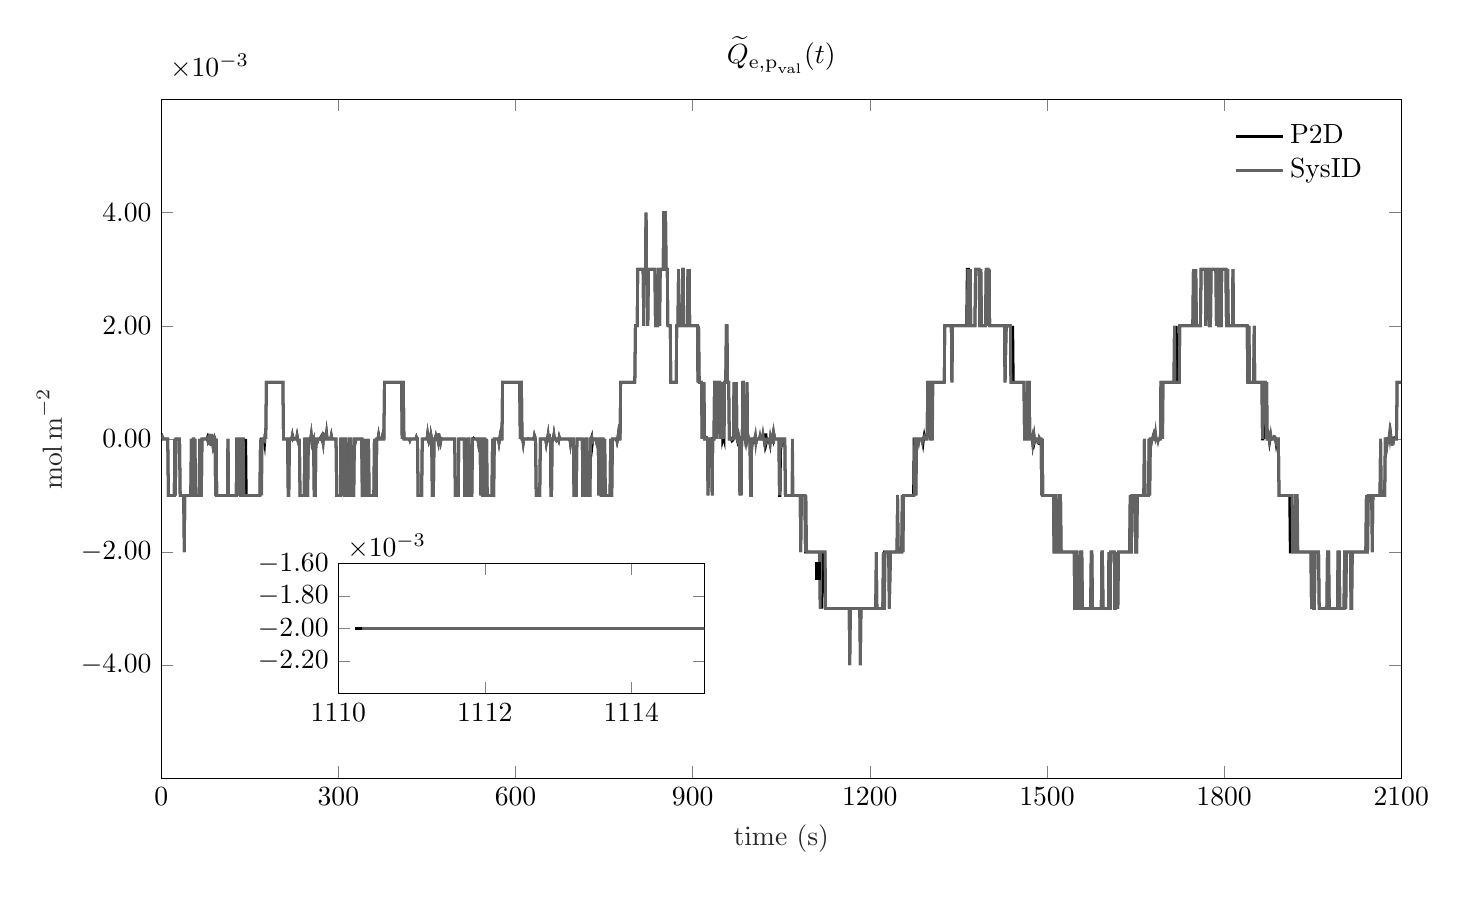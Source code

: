 % This file was created by matlab2tikz.
%
\definecolor{mycolor1}{rgb}{0.388,0.388,0.388}%
%
\begin{tikzpicture}

\begin{axis}[%
width=157.478mm,
height=86.197mm,
at={(0mm,0mm)},
scale only axis,
xmin=0,
xmax=2100,
xtick={0,300,600,900,1200,1500,1800,2100},
xlabel style={font=\color{white!15!black}},
xlabel={time (s)},
ymin=-0.006,
ymax=0.006,
ytick={-0.004, -0.002,      0,  0.002,  0.004},
ylabel style={font=\color{white!15!black}},
ylabel={$\mathrm{mol\, m}^{-2}$},
axis background/.style={fill=white},
title style={font=\bfseries},
title={$\widetilde{Q}_{\mathrm{e,p}_\mathrm{val}}(t)$},
legend style={legend cell align=left, align=left, fill=none, draw=none},
yticklabel style = {/pgf/number format/fixed, /pgf/number format/fixed zerofill},xticklabel style={/pgf/number format/1000 sep= },/pgfplots/tick scale binop=\times
]
\addplot [color=black, line width=1.0pt]
  table[row sep=crcr]{%
1	0\\
2	3.037e-05\\
3	0.0\\
4	0.0\\
5	0.0\\
6	0.0\\
7	-0.0\\
8	-0.0\\
9	-0.0\\
10	-0.0\\
11	-0.0\\
12	-0.001\\
13	-0.001\\
14	-0.001\\
15	-0.001\\
16	-0.001\\
17	-0.001\\
18	-0.001\\
19	-0.001\\
20	-0.001\\
21	-0.001\\
22	-0.001\\
23	-0.0\\
24	-0.001\\
25	-0.0\\
26	-0.0\\
27	-0.0\\
28	-0.0\\
29	-0.0\\
30	-0.0\\
31	-0.0\\
32	-0.001\\
33	-0.001\\
34	-0.001\\
35	-0.001\\
36	-0.001\\
37	-0.001\\
38	-0.001\\
39	-0.002\\
40	-0.001\\
41	-0.001\\
42	-0.001\\
43	-0.001\\
44	-0.001\\
45	-0.001\\
46	-0.001\\
47	-0.001\\
48	-0.001\\
49	-0.001\\
50	-0.001\\
51	-0.0\\
52	-0.001\\
53	-0.001\\
54	-0.0\\
55	-0.0\\
56	-0.001\\
57	-0.0\\
58	-0.001\\
59	-0.001\\
60	-0.001\\
61	-0.001\\
62	-0.001\\
63	-0.001\\
64	-0.001\\
65	-0.0\\
66	-0.001\\
67	-0.001\\
68	-0.001\\
69	-0.0\\
70	-0.0\\
71	-0.0\\
72	-0.0\\
73	-0.0\\
74	-0.0\\
75	-0.0\\
76	-0.0\\
77	-0.0\\
78	2.491e-05\\
79	-3.022e-05\\
80	-0.0\\
81	-8.02e-05\\
82	-8.514e-05\\
83	4.589e-05\\
84	-5.771e-05\\
85	8.571e-05\\
86	-2.169e-05\\
87	-8.795e-05\\
88	-0.0\\
89	-0.0\\
90	3.014e-05\\
91	-0.0\\
92	-0.001\\
93	-0.0\\
94	-0.001\\
95	-0.001\\
96	-0.001\\
97	-0.001\\
98	-0.001\\
99	-0.001\\
100	-0.001\\
101	-0.001\\
102	-0.001\\
103	-0.001\\
104	-0.001\\
105	-0.001\\
106	-0.001\\
107	-0.001\\
108	-0.001\\
109	-0.001\\
110	-0.001\\
111	-0.001\\
112	-0.001\\
113	-0.0\\
114	-0.001\\
115	-0.001\\
116	-0.001\\
117	-0.001\\
118	-0.001\\
119	-0.001\\
120	-0.001\\
121	-0.001\\
122	-0.001\\
123	-0.001\\
124	-0.001\\
125	-0.001\\
126	-0.001\\
127	-0.001\\
128	-0.0\\
129	-0.0\\
130	-0.0\\
131	-0.0\\
132	-0.001\\
133	-0.0\\
134	-0.001\\
135	-0.001\\
136	-0.0\\
137	-0.0\\
138	-0.0\\
139	-0.0\\
140	-0.001\\
141	-0.001\\
142	-0.001\\
143	-0.0\\
144	-0.001\\
145	-0.001\\
146	-0.001\\
147	-0.001\\
148	-0.001\\
149	-0.001\\
150	-0.001\\
151	-0.001\\
152	-0.001\\
153	-0.001\\
154	-0.001\\
155	-0.001\\
156	-0.001\\
157	-0.001\\
158	-0.001\\
159	-0.001\\
160	-0.001\\
161	-0.001\\
162	-0.001\\
163	-0.001\\
164	-0.001\\
165	-0.001\\
166	-0.001\\
167	-0.001\\
168	-8.082e-05\\
169	-0.0\\
170	-0.0\\
171	-0.0\\
172	-0.0\\
173	-0.0\\
174	-0.0\\
175	-7.367e-05\\
176	9.238e-05\\
177	0.0\\
178	0.001\\
179	0.001\\
180	0.001\\
181	0.001\\
182	0.001\\
183	0.001\\
184	0.001\\
185	0.001\\
186	0.001\\
187	0.001\\
188	0.001\\
189	0.001\\
190	0.001\\
191	0.001\\
192	0.001\\
193	0.001\\
194	0.001\\
195	0.001\\
196	0.001\\
197	0.001\\
198	0.001\\
199	0.001\\
200	0.001\\
201	0.001\\
202	0.001\\
203	0.001\\
204	0.001\\
205	0.001\\
206	0.001\\
207	0.0\\
208	0.0\\
209	0.0\\
210	0.0\\
211	0.0\\
212	0.0\\
213	-0.0\\
214	-0.0\\
215	-0.001\\
216	-0.001\\
217	-0.0\\
218	-0.0\\
219	-0.0\\
220	-0.0\\
221	-0.0\\
222	5.873e-05\\
223	0.0\\
224	1.543e-05\\
225	0.0\\
226	0.0\\
227	0.0\\
228	0.0\\
229	0.0\\
230	5.863e-05\\
231	0.0\\
232	-6.213e-05\\
233	-9.182e-05\\
234	-0.0\\
235	-0.001\\
236	-0.001\\
237	-0.001\\
238	-0.001\\
239	-0.001\\
240	-0.001\\
241	-0.001\\
242	-0.001\\
243	-0.0\\
244	-0.0\\
245	-0.0\\
246	-0.001\\
247	-0.001\\
248	-0.001\\
249	-0.0\\
250	-0.0\\
251	1.393e-06\\
252	-0.0\\
253	-0.0\\
254	7.299e-05\\
255	-4.451e-05\\
256	-0.0\\
257	-2.428e-05\\
258	-0.0\\
259	-0.001\\
260	-0.001\\
261	-0.001\\
262	-0.0\\
263	-0.0\\
264	-0.0\\
265	-2.948e-05\\
266	-0.0\\
267	-0.0\\
268	-0.0\\
269	-0.0\\
270	2.146e-05\\
271	0.0\\
272	3.232e-05\\
273	-0.0\\
274	-6.353e-05\\
275	8.642e-05\\
276	7.806e-05\\
277	0.0\\
278	0.0\\
279	0.0\\
280	9.887e-05\\
281	0.0\\
282	0.0\\
283	0.0\\
284	0.0\\
285	0.0\\
286	0.0\\
287	0.0\\
288	5.828e-05\\
289	0.0\\
290	0.0\\
291	0.0\\
292	-0.0\\
293	-0.0\\
294	-0.0\\
295	-0.0\\
296	-0.0\\
297	-0.001\\
298	-0.001\\
299	-0.001\\
300	-0.001\\
301	-0.001\\
302	-0.001\\
303	-0.001\\
304	-0.0\\
305	-0.0\\
306	-0.0\\
307	-0.001\\
308	-0.0\\
309	-0.0\\
310	-0.001\\
311	-0.001\\
312	-0.0\\
313	-0.0\\
314	-0.001\\
315	-0.001\\
316	-0.001\\
317	-0.001\\
318	-0.001\\
319	-0.0\\
320	-0.0\\
321	-0.0\\
322	-0.001\\
323	-0.001\\
324	-0.001\\
325	-0.001\\
326	-0.001\\
327	-0.0\\
328	-0.0\\
329	-3.936e-05\\
330	-0.0\\
331	-0.0\\
332	-0.0\\
333	-0.0\\
334	-0.0\\
335	-0.0\\
336	-0.0\\
337	-0.0\\
338	-0.0\\
339	-0.0\\
340	-0.0\\
341	-0.001\\
342	-0.001\\
343	-0.0\\
344	-0.001\\
345	-0.001\\
346	-0.001\\
347	-0.001\\
348	-0.0\\
349	-0.001\\
350	-0.001\\
351	-0.0\\
352	-0.001\\
353	-0.001\\
354	-0.001\\
355	-0.001\\
356	-0.001\\
357	-0.001\\
358	-0.001\\
359	-0.001\\
360	-0.001\\
361	-0.0\\
362	-0.001\\
363	-0.001\\
364	-0.001\\
365	-0.0\\
366	-0.0\\
367	-0.0\\
368	6.716e-05\\
369	-0.0\\
370	-0.0\\
371	-0.0\\
372	-0.0\\
373	-0.0\\
374	1.888e-05\\
375	6.638e-05\\
376	0.0\\
377	0.0\\
378	0.001\\
379	0.001\\
380	0.001\\
381	0.001\\
382	0.001\\
383	0.001\\
384	0.001\\
385	0.001\\
386	0.001\\
387	0.001\\
388	0.001\\
389	0.001\\
390	0.001\\
391	0.001\\
392	0.001\\
393	0.001\\
394	0.001\\
395	0.001\\
396	0.001\\
397	0.001\\
398	0.001\\
399	0.001\\
400	0.001\\
401	0.001\\
402	0.001\\
403	0.001\\
404	0.001\\
405	0.001\\
406	0.001\\
407	0.001\\
408	0.0\\
409	0.001\\
410	0.001\\
411	0.0\\
412	0.0\\
413	-0.0\\
414	-0.0\\
415	-0.0\\
416	-0.0\\
417	-0.0\\
418	-0.0\\
419	-0.0\\
420	-0.0\\
421	-2.734e-05\\
422	0.0\\
423	0.0\\
424	0.0\\
425	0.0\\
426	0.0\\
427	0.0\\
428	0.0\\
429	0.0\\
430	0.0\\
431	0.0\\
432	3.056e-05\\
433	2.323e-07\\
434	-0.0\\
435	-0.001\\
436	-0.001\\
437	-0.001\\
438	-0.001\\
439	-0.001\\
440	-0.001\\
441	-0.001\\
442	-0.0\\
443	-0.0\\
444	-0.0\\
445	-0.0\\
446	-0.0\\
447	-0.0\\
448	-0.0\\
449	-0.0\\
450	-0.0\\
451	8.304e-05\\
452	-0.0\\
453	-4.195e-05\\
454	0.0\\
455	3.507e-05\\
456	-8.829e-05\\
457	5.428e-05\\
458	-0.0\\
459	-0.001\\
460	-0.001\\
461	-0.001\\
462	-0.0\\
463	-0.0\\
464	-0.0\\
465	4.521e-05\\
466	-0.0\\
467	-0.0\\
468	-0.0\\
469	-4.761e-05\\
470	9.389e-05\\
471	0.0\\
472	0.0\\
473	-5.556e-05\\
474	7.142e-06\\
475	0.0\\
476	0.0\\
477	0.0\\
478	0.0\\
479	0.0\\
480	0.0\\
481	0.0\\
482	0.0\\
483	0.0\\
484	0.0\\
485	0.0\\
486	0.0\\
487	0.0\\
488	0.0\\
489	0.0\\
490	0.0\\
491	0.0\\
492	-0.0\\
493	-0.0\\
494	-0.0\\
495	-0.0\\
496	-0.0\\
497	-0.0\\
498	-0.001\\
499	-0.001\\
500	-0.001\\
501	-0.001\\
502	-0.001\\
503	-0.001\\
504	-0.0\\
505	-0.0\\
506	-0.0\\
507	-0.0\\
508	-0.0\\
509	-0.0\\
510	-0.0\\
511	-0.0\\
512	-0.0\\
513	-0.0\\
514	-0.001\\
515	-0.001\\
516	-0.001\\
517	-0.001\\
518	-0.001\\
519	-0.0\\
520	-0.0\\
521	-0.0\\
522	-0.001\\
523	-0.001\\
524	-0.001\\
525	-0.001\\
526	-0.001\\
527	-0.0\\
528	-0.0\\
529	1.218e-05\\
530	-0.0\\
531	-0.0\\
532	-0.0\\
533	-0.0\\
534	-0.0\\
535	-0.0\\
536	-0.0\\
537	-6.501e-05\\
538	-0.0\\
539	-0.0\\
540	-0.0\\
541	-0.001\\
542	-0.0\\
543	-0.0\\
544	-0.001\\
545	-0.001\\
546	-0.001\\
547	-0.0\\
548	-0.0\\
549	-0.001\\
550	-0.001\\
551	-0.0\\
552	-0.001\\
553	-0.001\\
554	-0.001\\
555	-0.001\\
556	-0.001\\
557	-0.001\\
558	-0.001\\
559	-0.001\\
560	-0.001\\
561	-0.0\\
562	-0.001\\
563	-0.001\\
564	-0.0\\
565	-0.0\\
566	-0.0\\
567	-0.0\\
568	0.0\\
569	-0.0\\
570	-0.0\\
571	-0.0\\
572	-6.825e-05\\
573	-0.0\\
574	5.982e-05\\
575	0.0\\
576	0.0\\
577	0.0\\
578	0.001\\
579	0.001\\
580	0.001\\
581	0.001\\
582	0.001\\
583	0.001\\
584	0.001\\
585	0.001\\
586	0.001\\
587	0.001\\
588	0.001\\
589	0.001\\
590	0.001\\
591	0.001\\
592	0.001\\
593	0.001\\
594	0.001\\
595	0.001\\
596	0.001\\
597	0.001\\
598	0.001\\
599	0.001\\
600	0.001\\
601	0.001\\
602	0.001\\
603	0.001\\
604	0.001\\
605	0.001\\
606	0.001\\
607	0.001\\
608	0.0\\
609	0.001\\
610	0.001\\
611	0.0\\
612	0.0\\
613	-7.796e-05\\
614	-0.0\\
615	-0.0\\
616	-0.0\\
617	-0.0\\
618	-0.0\\
619	-0.0\\
620	-0.0\\
621	5.738e-06\\
622	0.0\\
623	0.0\\
624	0.0\\
625	0.0\\
626	0.0\\
627	0.0\\
628	0.0\\
629	0.0\\
630	0.0\\
631	0.0\\
632	6.208e-05\\
633	3.162e-05\\
634	-7.662e-05\\
635	-0.001\\
636	-0.001\\
637	-0.001\\
638	-0.001\\
639	-0.001\\
640	-0.001\\
641	-0.001\\
642	-0.0\\
643	-0.0\\
644	-0.0\\
645	-0.0\\
646	-0.0\\
647	-0.0\\
648	-0.0\\
649	-0.0\\
650	-0.0\\
651	0.0\\
652	-7.861e-05\\
653	-1.318e-05\\
654	0.0\\
655	6.359e-05\\
656	-5.989e-05\\
657	8.257e-05\\
658	-0.0\\
659	-0.0\\
660	-0.001\\
661	-0.001\\
662	-0.0\\
663	-0.0\\
664	-0.0\\
665	7.256e-05\\
666	-0.0\\
667	-0.0\\
668	-0.0\\
669	-2.071e-05\\
670	0.0\\
671	0.0\\
672	0.0\\
673	-2.911e-05\\
674	3.349e-05\\
675	0.0\\
676	0.0\\
677	0.0\\
678	0.0\\
679	0.0\\
680	0.0\\
681	0.0\\
682	0.0\\
683	0.0\\
684	0.0\\
685	0.0\\
686	0.0\\
687	0.0\\
688	0.0\\
689	0.0\\
690	0.0\\
691	0.0\\
692	-0.0\\
693	-8.184e-05\\
694	-0.0\\
695	-0.0\\
696	-0.0\\
697	-0.0\\
698	-0.0\\
699	-0.001\\
700	-0.001\\
701	-0.001\\
702	-0.001\\
703	-0.001\\
704	-0.0\\
705	-0.0\\
706	-0.0\\
707	-0.0\\
708	-0.0\\
709	-0.0\\
710	-0.0\\
711	-0.0\\
712	-0.0\\
713	-0.0\\
714	-0.001\\
715	-0.001\\
716	-0.001\\
717	-0.001\\
718	-0.001\\
719	-0.0\\
720	-0.0\\
721	-0.0\\
722	-0.001\\
723	-0.001\\
724	-0.001\\
725	-0.001\\
726	-0.001\\
727	-0.0\\
728	-0.0\\
729	3.329e-05\\
730	-8.803e-05\\
731	-0.0\\
732	-0.0\\
733	-0.0\\
734	-0.0\\
735	-0.0\\
736	-0.0\\
737	-4.455e-05\\
738	-0.0\\
739	-0.0\\
740	-0.0\\
741	-0.001\\
742	-0.0\\
743	-0.0\\
744	-0.0\\
745	-0.001\\
746	-0.001\\
747	-0.0\\
748	-0.0\\
749	-0.001\\
750	-0.001\\
751	-0.0\\
752	-0.001\\
753	-0.001\\
754	-0.001\\
755	-0.001\\
756	-0.001\\
757	-0.001\\
758	-0.001\\
759	-0.001\\
760	-0.001\\
761	-0.0\\
762	-0.001\\
763	-0.001\\
764	-0.0\\
765	-0.0\\
766	-0.0\\
767	-0.0\\
768	0.0\\
769	-0.0\\
770	-0.0\\
771	-0.0\\
772	-5.035e-05\\
773	-0.0\\
774	7.759e-05\\
775	0.0\\
776	0.0\\
777	0.0\\
778	0.001\\
779	0.001\\
780	0.001\\
781	0.001\\
782	0.001\\
783	0.001\\
784	0.001\\
785	0.001\\
786	0.001\\
787	0.001\\
788	0.001\\
789	0.001\\
790	0.001\\
791	0.001\\
792	0.001\\
793	0.001\\
794	0.001\\
795	0.001\\
796	0.001\\
797	0.001\\
798	0.001\\
799	0.001\\
800	0.001\\
801	0.001\\
802	0.001\\
803	0.002\\
804	0.002\\
805	0.002\\
806	0.002\\
807	0.003\\
808	0.003\\
809	0.003\\
810	0.003\\
811	0.003\\
812	0.003\\
813	0.003\\
814	0.003\\
815	0.003\\
816	0.003\\
817	0.002\\
818	0.003\\
819	0.003\\
820	0.003\\
821	0.004\\
822	0.003\\
823	0.003\\
824	0.002\\
825	0.003\\
826	0.003\\
827	0.003\\
828	0.003\\
829	0.003\\
830	0.003\\
831	0.003\\
832	0.003\\
833	0.003\\
834	0.003\\
835	0.003\\
836	0.003\\
837	0.002\\
838	0.002\\
839	0.002\\
840	0.002\\
841	0.002\\
842	0.003\\
843	0.003\\
844	0.002\\
845	0.003\\
846	0.003\\
847	0.003\\
848	0.003\\
849	0.003\\
850	0.003\\
851	0.004\\
852	0.004\\
853	0.004\\
854	0.004\\
855	0.003\\
856	0.003\\
857	0.003\\
858	0.002\\
859	0.002\\
860	0.002\\
861	0.002\\
862	0.002\\
863	0.001\\
864	0.001\\
865	0.001\\
866	0.001\\
867	0.001\\
868	0.001\\
869	0.001\\
870	0.001\\
871	0.001\\
872	0.001\\
873	0.002\\
874	0.002\\
875	0.002\\
876	0.003\\
877	0.002\\
878	0.002\\
879	0.002\\
880	0.002\\
881	0.002\\
882	0.002\\
883	0.003\\
884	0.003\\
885	0.002\\
886	0.002\\
887	0.002\\
888	0.002\\
889	0.002\\
890	0.002\\
891	0.002\\
892	0.003\\
893	0.002\\
894	0.003\\
895	0.002\\
896	0.002\\
897	0.002\\
898	0.002\\
899	0.002\\
900	0.002\\
901	0.002\\
902	0.002\\
903	0.002\\
904	0.002\\
905	0.002\\
906	0.002\\
907	0.002\\
908	0.002\\
909	0.001\\
910	0.002\\
911	0.001\\
912	0.001\\
913	0.001\\
914	0.001\\
915	0.001\\
916	0.0\\
917	0.001\\
918	0.0\\
919	0.001\\
920	0.0\\
921	0.0\\
922	-0.0\\
923	-0.0\\
924	1.539e-05\\
925	-0.0\\
926	-0.001\\
927	-0.0\\
928	0.0\\
929	-0.0\\
930	0.0\\
931	-0.0\\
932	-0.0\\
933	-0.001\\
934	-0.0\\
935	-3.199e-06\\
936	0.0\\
937	0.001\\
938	0.001\\
939	0.001\\
940	0.001\\
941	0.0\\
942	0.001\\
943	0.001\\
944	0.001\\
945	0.001\\
946	0.001\\
947	0.0\\
948	0.001\\
949	0.0\\
950	0.001\\
951	0.0\\
952	4.313e-05\\
953	0.0\\
954	0.001\\
955	0.001\\
956	0.001\\
957	0.002\\
958	0.002\\
959	0.001\\
960	0.001\\
961	0.001\\
962	0.0\\
963	0.0\\
964	-0.0\\
965	-0.0\\
966	-2.232e-05\\
967	0.0\\
968	-1.719e-05\\
969	0.0\\
970	0.001\\
971	0.0\\
972	0.001\\
973	0.0\\
974	0.001\\
975	0.0\\
976	-4.066e-05\\
977	-0.0\\
978	4.563e-05\\
979	-0.0\\
980	-0.001\\
981	-0.0\\
982	-0.001\\
983	-0.0\\
984	0.0\\
985	0.001\\
986	0.001\\
987	0.0\\
988	7.101e-05\\
989	0.0\\
990	7.341e-05\\
991	0.0\\
992	0.001\\
993	0.0\\
994	3.572e-05\\
995	-0.0\\
996	0.0\\
997	-0.0\\
998	-0.001\\
999	-0.001\\
1000	-0.0\\
1001	-7.735e-05\\
1002	0.0\\
1003	-0.0\\
1004	-0.0\\
1005	-0.0\\
1006	4.12e-05\\
1007	-9.251e-05\\
1008	-0.0\\
1009	-0.0\\
1010	-0.0\\
1011	-0.0\\
1012	-0.0\\
1013	-0.0\\
1014	4.028e-05\\
1015	0.0\\
1016	0.0\\
1017	0.0\\
1018	0.0\\
1019	6.189e-05\\
1020	0.0\\
1021	-2.593e-05\\
1022	-9.175e-05\\
1023	-0.0\\
1024	9.445e-05\\
1025	-4.888e-05\\
1026	-0.0\\
1027	-0.0\\
1028	-0.0\\
1029	-0.0\\
1031	-9.659e-05\\
1032	2.963e-05\\
1033	0.0\\
1035	-4.843e-06\\
1036	6.354e-05\\
1037	-0.0\\
1038	5.433e-05\\
1039	-0.0\\
1040	-0.0\\
1041	-0.0\\
1042	-0.0\\
1043	-0.0\\
1044	-0.0\\
1045	-0.0\\
1046	-0.0\\
1047	-0.001\\
1048	-0.001\\
1049	-0.0\\
1050	-0.0\\
1051	-6.25e-05\\
1052	-0.0\\
1053	-0.0\\
1054	-0.0\\
1055	-0.0\\
1056	-0.0\\
1057	-0.001\\
1058	-0.001\\
1059	-0.001\\
1060	-0.001\\
1061	-0.001\\
1062	-0.001\\
1063	-0.001\\
1064	-0.001\\
1065	-0.001\\
1066	-0.001\\
1067	-0.001\\
1068	-0.001\\
1069	-0.001\\
1070	-0.001\\
1071	-0.001\\
1072	-0.001\\
1073	-0.001\\
1074	-0.001\\
1075	-0.001\\
1076	-0.001\\
1077	-0.001\\
1078	-0.001\\
1079	-0.001\\
1080	-0.001\\
1081	-0.001\\
1082	-0.001\\
1083	-0.002\\
1084	-0.001\\
1085	-0.001\\
1086	-0.001\\
1087	-0.001\\
1088	-0.001\\
1089	-0.001\\
1090	-0.001\\
1091	-0.002\\
1092	-0.002\\
1093	-0.002\\
1094	-0.002\\
1095	-0.002\\
1096	-0.002\\
1097	-0.002\\
1098	-0.002\\
1099	-0.002\\
1100	-0.002\\
1101	-0.002\\
1102	-0.002\\
1103	-0.002\\
1104	-0.002\\
1105	-0.002\\
1106	-0.002\\
1107	-0.002\\
1108	-0.002\\
1109	-0.002\\
1110	-0.002\\
1111	-0.002\\
1112	-0.002\\
1113	-0.002\\
1114	-0.002\\
1115	-0.002\\
1116	-0.003\\
1117	-0.002\\
1118	-0.002\\
1119	-0.003\\
1120	-0.002\\
1121	-0.002\\
1122	-0.002\\
1123	-0.002\\
1124	-0.002\\
1125	-0.003\\
1126	-0.003\\
1127	-0.003\\
1128	-0.003\\
1129	-0.003\\
1130	-0.003\\
1131	-0.003\\
1132	-0.003\\
1133	-0.003\\
1134	-0.003\\
1135	-0.003\\
1136	-0.003\\
1137	-0.003\\
1138	-0.003\\
1139	-0.003\\
1140	-0.003\\
1141	-0.003\\
1142	-0.003\\
1143	-0.003\\
1144	-0.003\\
1145	-0.003\\
1146	-0.003\\
1147	-0.003\\
1148	-0.003\\
1150	-0.003\\
1151	-0.003\\
1152	-0.003\\
1153	-0.003\\
1154	-0.003\\
1156	-0.003\\
1157	-0.003\\
1158	-0.003\\
1159	-0.003\\
1160	-0.003\\
1161	-0.003\\
1162	-0.003\\
1163	-0.003\\
1164	-0.003\\
1165	-0.003\\
1166	-0.004\\
1167	-0.003\\
1168	-0.003\\
1169	-0.003\\
1170	-0.003\\
1171	-0.003\\
1172	-0.003\\
1173	-0.003\\
1174	-0.003\\
1175	-0.003\\
1176	-0.003\\
1177	-0.003\\
1178	-0.003\\
1179	-0.003\\
1180	-0.003\\
1181	-0.003\\
1182	-0.003\\
1183	-0.003\\
1184	-0.004\\
1185	-0.003\\
1186	-0.003\\
1187	-0.003\\
1188	-0.003\\
1189	-0.003\\
1190	-0.003\\
1191	-0.003\\
1192	-0.003\\
1193	-0.003\\
1194	-0.003\\
1195	-0.003\\
1196	-0.003\\
1197	-0.003\\
1198	-0.003\\
1199	-0.003\\
1200	-0.003\\
1201	-0.003\\
1202	-0.003\\
1203	-0.003\\
1204	-0.003\\
1205	-0.003\\
1206	-0.003\\
1207	-0.003\\
1208	-0.003\\
1209	-0.003\\
1210	-0.003\\
1211	-0.002\\
1212	-0.003\\
1213	-0.003\\
1214	-0.003\\
1215	-0.003\\
1216	-0.003\\
1217	-0.003\\
1218	-0.003\\
1219	-0.003\\
1220	-0.003\\
1221	-0.003\\
1222	-0.003\\
1223	-0.002\\
1224	-0.003\\
1225	-0.002\\
1226	-0.002\\
1227	-0.002\\
1228	-0.002\\
1229	-0.002\\
1231	-0.002\\
1232	-0.002\\
1233	-0.003\\
1235	-0.002\\
1236	-0.002\\
1237	-0.002\\
1238	-0.002\\
1239	-0.002\\
1240	-0.002\\
1241	-0.002\\
1242	-0.002\\
1243	-0.002\\
1244	-0.002\\
1245	-0.002\\
1246	-0.002\\
1247	-0.001\\
1248	-0.002\\
1249	-0.002\\
1250	-0.002\\
1251	-0.002\\
1252	-0.002\\
1253	-0.002\\
1254	-0.002\\
1255	-0.001\\
1256	-0.002\\
1257	-0.001\\
1258	-0.001\\
1259	-0.001\\
1260	-0.001\\
1261	-0.001\\
1262	-0.001\\
1263	-0.001\\
1264	-0.001\\
1265	-0.001\\
1266	-0.001\\
1267	-0.001\\
1268	-0.001\\
1269	-0.001\\
1270	-0.001\\
1271	-0.001\\
1272	-0.001\\
1273	-0.001\\
1274	-0.001\\
1275	-0.0\\
1276	-0.0\\
1277	-0.0\\
1278	-0.001\\
1279	-0.0\\
1280	-0.0\\
1281	-0.0\\
1282	-0.0\\
1283	-3.101e-05\\
1284	-0.0\\
1285	-0.0\\
1286	-0.0\\
1287	-0.0\\
1288	-0.0\\
1289	-2.965e-05\\
1290	-8.534e-05\\
1291	0.0\\
1292	5.745e-05\\
1293	0.0\\
1294	0.0\\
1295	0.0\\
1296	0.0\\
1297	0.0\\
1298	0.001\\
1299	0.001\\
1300	0.001\\
1301	0.001\\
1302	0.001\\
1303	0.0\\
1304	0.0\\
1305	0.0\\
1306	0.001\\
1307	0.001\\
1308	0.001\\
1309	0.001\\
1310	0.001\\
1311	0.001\\
1312	0.001\\
1313	0.001\\
1314	0.001\\
1315	0.001\\
1316	0.001\\
1317	0.001\\
1318	0.001\\
1319	0.001\\
1320	0.001\\
1321	0.001\\
1322	0.001\\
1323	0.001\\
1324	0.001\\
1325	0.001\\
1326	0.001\\
1327	0.002\\
1328	0.002\\
1329	0.002\\
1330	0.002\\
1331	0.002\\
1332	0.002\\
1333	0.002\\
1334	0.002\\
1335	0.002\\
1336	0.002\\
1337	0.002\\
1338	0.002\\
1339	0.001\\
1340	0.002\\
1341	0.002\\
1342	0.002\\
1343	0.002\\
1344	0.002\\
1345	0.002\\
1346	0.002\\
1347	0.002\\
1348	0.002\\
1350	0.002\\
1351	0.002\\
1352	0.002\\
1353	0.002\\
1354	0.002\\
1356	0.002\\
1357	0.002\\
1358	0.002\\
1359	0.002\\
1360	0.002\\
1361	0.002\\
1362	0.002\\
1363	0.002\\
1364	0.002\\
1365	0.003\\
1366	0.003\\
1367	0.003\\
1368	0.002\\
1369	0.002\\
1370	0.003\\
1371	0.002\\
1372	0.002\\
1373	0.002\\
1374	0.002\\
1375	0.002\\
1376	0.002\\
1377	0.002\\
1378	0.002\\
1379	0.003\\
1380	0.003\\
1381	0.003\\
1382	0.003\\
1383	0.003\\
1384	0.003\\
1385	0.003\\
1386	0.002\\
1387	0.002\\
1388	0.003\\
1389	0.002\\
1390	0.002\\
1391	0.002\\
1392	0.002\\
1393	0.002\\
1394	0.002\\
1395	0.002\\
1396	0.002\\
1397	0.003\\
1398	0.003\\
1399	0.003\\
1400	0.003\\
1401	0.002\\
1402	0.003\\
1403	0.002\\
1404	0.002\\
1405	0.002\\
1406	0.002\\
1407	0.002\\
1408	0.002\\
1409	0.002\\
1410	0.002\\
1411	0.002\\
1412	0.002\\
1413	0.002\\
1414	0.002\\
1415	0.002\\
1416	0.002\\
1417	0.002\\
1418	0.002\\
1419	0.002\\
1420	0.002\\
1421	0.002\\
1422	0.002\\
1423	0.002\\
1424	0.002\\
1425	0.002\\
1426	0.002\\
1427	0.002\\
1428	0.002\\
1429	0.001\\
1431	0.002\\
1432	0.002\\
1433	0.002\\
1435	0.002\\
1436	0.002\\
1437	0.002\\
1438	0.002\\
1439	0.001\\
1440	0.001\\
1441	0.001\\
1442	0.002\\
1443	0.001\\
1444	0.001\\
1445	0.001\\
1446	0.001\\
1447	0.001\\
1448	0.001\\
1449	0.001\\
1450	0.001\\
1451	0.001\\
1452	0.001\\
1453	0.001\\
1454	0.001\\
1455	0.001\\
1456	0.001\\
1457	0.001\\
1458	0.001\\
1459	0.001\\
1460	0.001\\
1461	0.001\\
1462	0.0\\
1463	0.0\\
1464	0.0\\
1465	0.0\\
1466	0.0\\
1467	0.001\\
1468	0.001\\
1469	0.001\\
1470	0.001\\
1471	0.0\\
1472	0.0\\
1473	0.0\\
1474	0.0\\
1475	3.232e-05\\
1476	-8.15e-05\\
1477	-0.0\\
1478	5.735e-05\\
1479	-4.479e-05\\
1480	-0.0\\
1481	-0.0\\
1482	-0.0\\
1483	-0.0\\
1484	-0.0\\
1485	-7.272e-05\\
1486	-7.701e-05\\
1487	9.467e-06\\
1488	-0.0\\
1489	-0.0\\
1490	-0.0\\
1491	-0.001\\
1492	-0.0\\
1493	-0.001\\
1494	-0.001\\
1495	-0.001\\
1496	-0.001\\
1497	-0.001\\
1498	-0.001\\
1499	-0.001\\
1500	-0.001\\
1501	-0.001\\
1502	-0.001\\
1503	-0.001\\
1504	-0.001\\
1505	-0.001\\
1506	-0.001\\
1507	-0.001\\
1508	-0.001\\
1509	-0.001\\
1510	-0.001\\
1511	-0.001\\
1512	-0.002\\
1513	-0.002\\
1514	-0.001\\
1515	-0.001\\
1516	-0.002\\
1517	-0.002\\
1518	-0.002\\
1519	-0.002\\
1520	-0.002\\
1521	-0.001\\
1522	-0.001\\
1523	-0.001\\
1524	-0.002\\
1525	-0.002\\
1526	-0.002\\
1527	-0.002\\
1528	-0.002\\
1529	-0.002\\
1530	-0.002\\
1531	-0.002\\
1532	-0.002\\
1533	-0.002\\
1534	-0.002\\
1535	-0.002\\
1536	-0.002\\
1537	-0.002\\
1538	-0.002\\
1539	-0.002\\
1540	-0.002\\
1541	-0.002\\
1542	-0.002\\
1543	-0.002\\
1544	-0.002\\
1545	-0.002\\
1546	-0.002\\
1547	-0.003\\
1548	-0.003\\
1550	-0.002\\
1551	-0.002\\
1552	-0.003\\
1553	-0.003\\
1554	-0.003\\
1556	-0.003\\
1557	-0.002\\
1558	-0.002\\
1559	-0.002\\
1560	-0.003\\
1561	-0.003\\
1562	-0.003\\
1563	-0.003\\
1564	-0.003\\
1565	-0.003\\
1566	-0.003\\
1567	-0.003\\
1568	-0.003\\
1569	-0.003\\
1570	-0.003\\
1571	-0.003\\
1572	-0.003\\
1573	-0.003\\
1574	-0.003\\
1575	-0.002\\
1576	-0.002\\
1577	-0.003\\
1578	-0.003\\
1579	-0.003\\
1580	-0.003\\
1581	-0.003\\
1582	-0.003\\
1583	-0.003\\
1584	-0.003\\
1585	-0.003\\
1586	-0.003\\
1587	-0.003\\
1588	-0.003\\
1589	-0.003\\
1590	-0.003\\
1591	-0.003\\
1592	-0.003\\
1593	-0.002\\
1594	-0.002\\
1595	-0.003\\
1596	-0.003\\
1597	-0.003\\
1598	-0.003\\
1599	-0.003\\
1600	-0.003\\
1601	-0.003\\
1602	-0.003\\
1603	-0.003\\
1604	-0.003\\
1605	-0.002\\
1606	-0.003\\
1607	-0.003\\
1608	-0.002\\
1609	-0.002\\
1610	-0.002\\
1611	-0.002\\
1612	-0.002\\
1613	-0.002\\
1614	-0.002\\
1615	-0.003\\
1616	-0.003\\
1617	-0.002\\
1618	-0.003\\
1619	-0.002\\
1620	-0.003\\
1621	-0.002\\
1622	-0.002\\
1623	-0.002\\
1624	-0.002\\
1625	-0.002\\
1626	-0.002\\
1627	-0.002\\
1628	-0.002\\
1629	-0.002\\
1631	-0.002\\
1632	-0.002\\
1633	-0.002\\
1635	-0.002\\
1636	-0.002\\
1637	-0.002\\
1638	-0.002\\
1639	-0.002\\
1640	-0.002\\
1641	-0.001\\
1642	-0.002\\
1643	-0.002\\
1644	-0.001\\
1645	-0.001\\
1646	-0.001\\
1647	-0.001\\
1648	-0.001\\
1649	-0.001\\
1650	-0.002\\
1651	-0.002\\
1652	-0.002\\
1653	-0.001\\
1654	-0.001\\
1655	-0.001\\
1656	-0.001\\
1657	-0.001\\
1658	-0.001\\
1659	-0.001\\
1660	-0.001\\
1661	-0.001\\
1662	-0.001\\
1663	-0.001\\
1664	-0.001\\
1665	-0.0\\
1666	-0.001\\
1667	-0.001\\
1668	-0.001\\
1669	-0.001\\
1670	-0.001\\
1671	-0.001\\
1672	-0.001\\
1673	-0.0\\
1674	-0.001\\
1675	-0.0\\
1676	-0.0\\
1677	-4.556e-05\\
1678	-0.0\\
1679	-0.0\\
1680	6.044e-05\\
1681	9.276e-05\\
1682	4.184e-05\\
1683	0.0\\
1684	0.0\\
1685	-0.0\\
1686	-0.0\\
1687	-0.0\\
1688	-3.198e-05\\
1689	0.0\\
1690	0.0\\
1691	0.0\\
1692	0.0\\
1693	0.001\\
1694	0.001\\
1695	0.001\\
1696	0.001\\
1697	0.001\\
1698	0.001\\
1699	0.001\\
1700	0.001\\
1701	0.001\\
1702	0.001\\
1703	0.001\\
1704	0.001\\
1705	0.001\\
1706	0.001\\
1707	0.001\\
1708	0.001\\
1709	0.001\\
1710	0.001\\
1711	0.001\\
1712	0.001\\
1713	0.001\\
1714	0.001\\
1715	0.001\\
1716	0.002\\
1717	0.001\\
1718	0.001\\
1719	0.002\\
1720	0.001\\
1721	0.001\\
1722	0.001\\
1723	0.001\\
1724	0.001\\
1725	0.002\\
1726	0.002\\
1727	0.002\\
1728	0.002\\
1729	0.002\\
1730	0.002\\
1731	0.002\\
1732	0.002\\
1733	0.002\\
1734	0.002\\
1735	0.002\\
1736	0.002\\
1737	0.002\\
1738	0.002\\
1739	0.002\\
1740	0.002\\
1741	0.002\\
1742	0.002\\
1743	0.002\\
1744	0.002\\
1745	0.002\\
1746	0.002\\
1747	0.002\\
1748	0.003\\
1750	0.002\\
1751	0.002\\
1752	0.003\\
1753	0.002\\
1754	0.002\\
1756	0.002\\
1757	0.002\\
1758	0.002\\
1759	0.002\\
1760	0.002\\
1761	0.003\\
1762	0.003\\
1763	0.003\\
1764	0.003\\
1765	0.003\\
1766	0.003\\
1767	0.003\\
1768	0.003\\
1769	0.002\\
1770	0.003\\
1771	0.003\\
1772	0.003\\
1773	0.003\\
1774	0.003\\
1775	0.002\\
1776	0.002\\
1777	0.002\\
1778	0.003\\
1779	0.003\\
1780	0.003\\
1781	0.003\\
1782	0.003\\
1783	0.003\\
1784	0.003\\
1785	0.003\\
1786	0.003\\
1787	0.002\\
1788	0.003\\
1789	0.003\\
1790	0.003\\
1791	0.002\\
1792	0.002\\
1793	0.002\\
1794	0.002\\
1795	0.002\\
1796	0.003\\
1797	0.003\\
1798	0.003\\
1799	0.003\\
1800	0.003\\
1801	0.003\\
1802	0.003\\
1803	0.003\\
1804	0.002\\
1805	0.002\\
1806	0.003\\
1807	0.002\\
1808	0.002\\
1809	0.002\\
1810	0.002\\
1811	0.002\\
1812	0.002\\
1813	0.002\\
1814	0.002\\
1815	0.003\\
1816	0.002\\
1817	0.002\\
1818	0.002\\
1819	0.002\\
1820	0.002\\
1821	0.002\\
1822	0.002\\
1823	0.002\\
1824	0.002\\
1825	0.002\\
1826	0.002\\
1827	0.002\\
1828	0.002\\
1829	0.002\\
1831	0.002\\
1832	0.002\\
1833	0.002\\
1835	0.002\\
1836	0.002\\
1837	0.002\\
1838	0.002\\
1839	0.002\\
1840	0.001\\
1841	0.001\\
1842	0.002\\
1843	0.001\\
1844	0.001\\
1845	0.001\\
1846	0.001\\
1847	0.001\\
1848	0.001\\
1849	0.001\\
1850	0.001\\
1851	0.002\\
1852	0.001\\
1853	0.001\\
1854	0.001\\
1855	0.001\\
1856	0.001\\
1857	0.001\\
1858	0.001\\
1859	0.001\\
1860	0.001\\
1861	0.001\\
1862	0.001\\
1863	0.001\\
1864	0.001\\
1865	0.0\\
1866	0.0\\
1867	0.001\\
1868	0.001\\
1869	0.001\\
1870	0.001\\
1871	0.0\\
1872	0.001\\
1873	0.0\\
1874	0.0\\
1875	0.0\\
1876	2.168e-05\\
1877	-6.16e-05\\
1878	0.0\\
1879	5.71e-05\\
1880	-0.0\\
1881	-0.0\\
1882	-0.0\\
1883	-0.0\\
1884	-0.0\\
1885	2.666e-05\\
1886	2.196e-05\\
1887	0.0\\
1888	-7.541e-05\\
1889	-0.0\\
1890	-0.0\\
1891	-0.0\\
1892	-0.0\\
1893	-0.001\\
1894	-0.001\\
1895	-0.001\\
1896	-0.001\\
1897	-0.001\\
1898	-0.001\\
1899	-0.001\\
1900	-0.001\\
1901	-0.001\\
1902	-0.001\\
1903	-0.001\\
1904	-0.001\\
1905	-0.001\\
1906	-0.001\\
1907	-0.001\\
1908	-0.001\\
1909	-0.001\\
1910	-0.001\\
1911	-0.001\\
1912	-0.002\\
1913	-0.002\\
1914	-0.001\\
1915	-0.001\\
1916	-0.002\\
1917	-0.002\\
1918	-0.002\\
1919	-0.002\\
1920	-0.002\\
1921	-0.001\\
1922	-0.001\\
1923	-0.001\\
1924	-0.002\\
1925	-0.002\\
1926	-0.002\\
1927	-0.002\\
1928	-0.002\\
1929	-0.002\\
1930	-0.002\\
1931	-0.002\\
1932	-0.002\\
1933	-0.002\\
1934	-0.002\\
1935	-0.002\\
1936	-0.002\\
1937	-0.002\\
1938	-0.002\\
1939	-0.002\\
1940	-0.002\\
1941	-0.002\\
1942	-0.002\\
1943	-0.002\\
1944	-0.002\\
1945	-0.002\\
1946	-0.002\\
1947	-0.002\\
1948	-0.003\\
1950	-0.002\\
1951	-0.002\\
1952	-0.003\\
1953	-0.003\\
1954	-0.002\\
1956	-0.002\\
1957	-0.002\\
1958	-0.002\\
1959	-0.002\\
1960	-0.002\\
1961	-0.003\\
1962	-0.003\\
1963	-0.003\\
1964	-0.003\\
1965	-0.003\\
1966	-0.003\\
1967	-0.003\\
1968	-0.003\\
1969	-0.003\\
1970	-0.003\\
1971	-0.003\\
1972	-0.003\\
1973	-0.003\\
1974	-0.003\\
1975	-0.002\\
1976	-0.002\\
1977	-0.002\\
1978	-0.003\\
1979	-0.003\\
1980	-0.003\\
1981	-0.003\\
1982	-0.003\\
1983	-0.003\\
1984	-0.003\\
1985	-0.003\\
1986	-0.003\\
1987	-0.003\\
1988	-0.003\\
1989	-0.003\\
1990	-0.003\\
1991	-0.003\\
1992	-0.003\\
1993	-0.002\\
1994	-0.002\\
1995	-0.002\\
1996	-0.003\\
1997	-0.003\\
1998	-0.003\\
1999	-0.003\\
2000	-0.003\\
2001	-0.003\\
2002	-0.003\\
2003	-0.003\\
2004	-0.002\\
2005	-0.002\\
2006	-0.003\\
2007	-0.002\\
2008	-0.002\\
2009	-0.002\\
2010	-0.002\\
2011	-0.002\\
2012	-0.002\\
2013	-0.002\\
2014	-0.002\\
2015	-0.003\\
2016	-0.003\\
2017	-0.002\\
2018	-0.002\\
2019	-0.002\\
2020	-0.002\\
2021	-0.002\\
2022	-0.002\\
2023	-0.002\\
2024	-0.002\\
2025	-0.002\\
2026	-0.002\\
2027	-0.002\\
2028	-0.002\\
2029	-0.002\\
2031	-0.002\\
2032	-0.002\\
2033	-0.002\\
2035	-0.002\\
2036	-0.002\\
2037	-0.002\\
2038	-0.002\\
2039	-0.002\\
2040	-0.002\\
2041	-0.001\\
2042	-0.002\\
2043	-0.002\\
2044	-0.001\\
2045	-0.001\\
2046	-0.001\\
2047	-0.001\\
2048	-0.001\\
2049	-0.001\\
2050	-0.001\\
2051	-0.002\\
2052	-0.001\\
2053	-0.001\\
2054	-0.001\\
2055	-0.001\\
2056	-0.001\\
2057	-0.001\\
2058	-0.001\\
2059	-0.001\\
2060	-0.001\\
2061	-0.001\\
2062	-0.001\\
2063	-0.001\\
2064	-0.001\\
2065	-0.0\\
2066	-0.001\\
2067	-0.001\\
2068	-0.001\\
2069	-0.001\\
2070	-0.001\\
2071	-0.001\\
2072	-0.001\\
2073	-0.0\\
2074	-0.0\\
2075	-0.0\\
2076	-8.123e-05\\
2077	1.615e-06\\
2078	-0.0\\
2079	-0.0\\
2080	0.0\\
2081	0.0\\
2082	8.827e-05\\
2083	0.0\\
2084	0.0\\
2085	-8.845e-05\\
2086	-8.378e-05\\
2087	-0.0\\
2088	1.358e-05\\
2089	0.0\\
2090	0.0\\
2091	0.0\\
2092	0.0\\
2093	0.001\\
2094	0.001\\
2095	0.001\\
2096	0.001\\
2097	0.001\\
2098	0.001\\
2099	0.001\\
2100	0.001\\
2101	0.001\\
};
\addlegendentry{P2D}

\addplot [color=mycolor1, line width=1.0pt]
  table[row sep=crcr]{%
1	0\\
2	3.006e-05\\
3	0.0\\
4	0.0\\
5	0.0\\
6	0.0\\
7	-0.0\\
8	-0.0\\
9	-0.0\\
10	-0.0\\
11	-0.0\\
12	-0.001\\
13	-0.001\\
14	-0.001\\
15	-0.001\\
16	-0.001\\
17	-0.001\\
18	-0.001\\
19	-0.001\\
20	-0.001\\
21	-0.001\\
22	-0.001\\
23	-0.0\\
24	-0.001\\
25	-0.0\\
26	-0.0\\
27	-0.0\\
28	-0.0\\
29	-0.0\\
30	-0.0\\
31	-0.0\\
32	-0.001\\
33	-0.001\\
34	-0.001\\
35	-0.001\\
36	-0.001\\
37	-0.001\\
38	-0.001\\
39	-0.002\\
40	-0.001\\
41	-0.001\\
42	-0.001\\
43	-0.001\\
44	-0.001\\
45	-0.001\\
46	-0.001\\
47	-0.001\\
48	-0.001\\
49	-0.001\\
50	-0.001\\
51	-0.0\\
52	-0.001\\
53	-0.001\\
54	-0.0\\
55	-0.0\\
56	-0.001\\
57	-0.0\\
58	-0.001\\
59	-0.001\\
60	-0.001\\
61	-0.001\\
62	-0.001\\
63	-0.001\\
64	-0.001\\
65	-0.0\\
66	-0.001\\
67	-0.001\\
68	-0.001\\
69	-0.0\\
70	-0.0\\
71	-0.0\\
72	-0.0\\
73	-0.0\\
74	-0.0\\
75	-0.0\\
76	-0.0\\
78	2.123e-05\\
79	-3.303e-05\\
80	-0.0\\
81	-8.518e-05\\
82	-8.859e-05\\
83	4.13e-05\\
84	-6.051e-05\\
85	8.063e-05\\
86	-2.479e-05\\
87	-9.139e-05\\
88	-0.0\\
89	-0.0\\
90	2.619e-05\\
91	-0.0\\
92	-0.001\\
93	-0.0\\
94	-0.001\\
95	-0.001\\
96	-0.001\\
97	-0.001\\
98	-0.001\\
99	-0.001\\
100	-0.001\\
101	-0.001\\
102	-0.001\\
103	-0.001\\
104	-0.001\\
105	-0.001\\
106	-0.001\\
107	-0.001\\
108	-0.001\\
109	-0.001\\
110	-0.001\\
111	-0.001\\
112	-0.001\\
113	-0.0\\
114	-0.001\\
115	-0.001\\
116	-0.001\\
117	-0.001\\
118	-0.001\\
119	-0.001\\
120	-0.001\\
121	-0.001\\
122	-0.001\\
123	-0.001\\
124	-0.001\\
125	-0.001\\
126	-0.001\\
127	-0.001\\
128	-0.0\\
129	-0.0\\
130	-0.0\\
131	-0.0\\
132	-0.001\\
133	-0.0\\
134	-0.001\\
135	-0.001\\
136	-0.0\\
137	-0.0\\
138	-0.0\\
139	-0.0\\
140	-0.001\\
141	-0.001\\
142	-0.001\\
143	-0.001\\
144	-0.001\\
145	-0.001\\
146	-0.001\\
147	-0.001\\
148	-0.001\\
149	-0.001\\
150	-0.001\\
151	-0.001\\
152	-0.001\\
153	-0.001\\
154	-0.001\\
155	-0.001\\
156	-0.001\\
157	-0.001\\
158	-0.001\\
159	-0.001\\
160	-0.001\\
161	-0.001\\
162	-0.001\\
163	-0.001\\
164	-0.001\\
165	-0.001\\
166	-0.001\\
167	-0.001\\
168	-8.68e-05\\
169	-0.0\\
170	-0.001\\
171	-0.0\\
172	-0.0\\
173	-0.0\\
174	-0.0\\
175	-7.7e-05\\
176	8.758e-05\\
177	0.0\\
178	0.001\\
179	0.001\\
180	0.001\\
181	0.001\\
182	0.001\\
183	0.001\\
184	0.001\\
185	0.001\\
186	0.001\\
187	0.001\\
188	0.001\\
189	0.001\\
190	0.001\\
191	0.001\\
192	0.001\\
193	0.001\\
194	0.001\\
195	0.001\\
196	0.001\\
197	0.001\\
198	0.001\\
199	0.001\\
200	0.001\\
201	0.001\\
202	0.001\\
203	0.001\\
204	0.001\\
205	0.001\\
206	0.001\\
207	0.0\\
208	0.0\\
209	0.0\\
210	0.0\\
211	0.0\\
212	0.0\\
213	-0.0\\
214	-0.0\\
215	-0.001\\
216	-0.001\\
217	-0.0\\
218	-0.0\\
219	-0.0\\
220	-0.0\\
221	-0.0\\
222	5.556e-05\\
223	0.0\\
224	1.256e-05\\
225	0.0\\
226	0.0\\
227	0.0\\
228	0.0\\
229	0.0\\
230	5.591e-05\\
231	0.0\\
232	-6.343e-05\\
233	-9.462e-05\\
234	-0.0\\
235	-0.001\\
236	-0.001\\
237	-0.001\\
238	-0.001\\
239	-0.001\\
240	-0.001\\
241	-0.001\\
242	-0.001\\
243	-0.0\\
244	-0.0\\
245	-0.0\\
246	-0.001\\
247	-0.001\\
248	-0.001\\
249	-0.0\\
250	-0.0\\
251	1.073e-08\\
252	-0.0\\
253	-0.0\\
254	7.099e-05\\
255	-4.396e-05\\
256	-0.0\\
257	-2.554e-05\\
258	-0.0\\
259	-0.001\\
260	-0.001\\
261	-0.001\\
262	-0.0\\
263	-0.0\\
264	-0.0\\
265	-3.057e-05\\
266	-0.0\\
267	-0.0\\
268	-0.0\\
269	-0.0\\
270	1.905e-05\\
271	0.0\\
272	3.119e-05\\
273	-0.0\\
274	-6.679e-05\\
275	8.304e-05\\
276	7.61e-05\\
278	0.0\\
279	0.0\\
280	9.652e-05\\
281	0.0\\
282	0.0\\
283	0.0\\
284	0.0\\
285	0.0\\
286	0.0\\
287	0.0\\
288	5.619e-05\\
289	0.0\\
290	0.0\\
291	0.0\\
292	-0.0\\
293	-0.0\\
294	-0.0\\
295	-0.0\\
296	-0.0\\
297	-0.001\\
298	-0.001\\
299	-0.001\\
300	-0.001\\
301	-0.001\\
302	-0.001\\
303	-0.001\\
304	-0.0\\
305	-0.0\\
306	-0.0\\
307	-0.001\\
308	-0.0\\
309	-0.0\\
310	-0.001\\
311	-0.001\\
312	-0.0\\
313	-0.0\\
314	-0.001\\
315	-0.001\\
316	-0.001\\
317	-0.001\\
318	-0.001\\
319	-0.0\\
320	-0.0\\
321	-0.0\\
322	-0.001\\
323	-0.001\\
324	-0.001\\
325	-0.001\\
326	-0.001\\
327	-0.0\\
328	-0.0\\
329	-5.167e-05\\
330	-0.0\\
331	-0.0\\
332	-0.0\\
333	-0.0\\
334	-0.0\\
335	-0.0\\
336	-0.0\\
337	-0.0\\
338	-0.0\\
339	-0.0\\
340	-0.001\\
341	-0.001\\
342	-0.001\\
343	-0.0\\
344	-0.001\\
345	-0.001\\
346	-0.001\\
347	-0.001\\
348	-0.0\\
349	-0.001\\
350	-0.001\\
351	-0.0\\
352	-0.001\\
353	-0.001\\
354	-0.001\\
355	-0.001\\
356	-0.001\\
357	-0.001\\
358	-0.001\\
359	-0.001\\
360	-0.001\\
361	-0.0\\
362	-0.001\\
363	-0.001\\
364	-0.001\\
365	-0.0\\
366	-0.0\\
367	-0.0\\
368	6.337e-05\\
369	-0.0\\
370	-0.0\\
371	-0.0\\
372	-0.0\\
373	-0.0\\
374	1.608e-05\\
375	6.521e-05\\
376	0.0\\
377	0.0\\
378	0.001\\
379	0.001\\
380	0.001\\
381	0.001\\
382	0.001\\
383	0.001\\
384	0.001\\
385	0.001\\
386	0.001\\
387	0.001\\
388	0.001\\
389	0.001\\
390	0.001\\
391	0.001\\
392	0.001\\
393	0.001\\
394	0.001\\
395	0.001\\
396	0.001\\
397	0.001\\
398	0.001\\
399	0.001\\
400	0.001\\
401	0.001\\
402	0.001\\
403	0.001\\
404	0.001\\
405	0.001\\
406	0.001\\
407	0.001\\
408	0.0\\
409	0.001\\
410	0.001\\
411	0.0\\
412	0.0\\
413	-0.0\\
414	-0.0\\
415	-0.0\\
416	-0.0\\
417	-0.0\\
418	-0.0\\
419	-0.0\\
420	-0.0\\
421	-2.858e-05\\
422	0.0\\
423	0.0\\
424	0.0\\
425	0.0\\
426	0.0\\
427	0.0\\
428	0.0\\
429	0.0\\
430	0.0\\
431	0.0\\
432	3.102e-05\\
433	-7.993e-07\\
434	-0.0\\
435	-0.001\\
436	-0.001\\
437	-0.001\\
438	-0.001\\
439	-0.001\\
440	-0.001\\
441	-0.001\\
442	-0.0\\
443	-0.0\\
444	-0.0\\
445	-0.0\\
446	-0.0\\
447	-0.0\\
448	-0.0\\
449	-0.0\\
450	-0.0\\
451	8.351e-05\\
452	-0.0\\
453	-4.125e-05\\
454	0.0\\
455	3.747e-05\\
456	-8.586e-05\\
457	5.488e-05\\
458	-0.0\\
459	-0.001\\
460	-0.001\\
461	-0.001\\
462	-0.0\\
463	-0.0\\
464	-0.0\\
465	4.599e-05\\
466	-0.0\\
467	-0.0\\
468	-0.0\\
469	-4.957e-05\\
470	9.333e-05\\
471	0.0\\
472	0.0\\
473	-5.545e-05\\
474	5.736e-06\\
475	0.0\\
476	0.0\\
478	0.0\\
479	0.0\\
480	0.0\\
481	0.0\\
482	0.0\\
483	0.0\\
484	0.0\\
485	0.0\\
486	0.0\\
487	0.0\\
488	0.0\\
489	0.0\\
490	0.0\\
491	0.0\\
492	-0.0\\
493	-0.0\\
494	-0.0\\
495	-0.0\\
496	-0.0\\
497	-0.0\\
498	-0.001\\
499	-0.001\\
500	-0.001\\
501	-0.001\\
502	-0.001\\
503	-0.001\\
504	-0.0\\
505	-0.0\\
506	-0.0\\
507	-0.0\\
508	-0.0\\
509	-0.0\\
510	-0.0\\
511	-0.0\\
512	-0.0\\
513	-0.0\\
514	-0.001\\
515	-0.001\\
516	-0.001\\
517	-0.001\\
518	-0.001\\
519	-0.0\\
520	-0.0\\
521	-0.0\\
522	-0.001\\
523	-0.001\\
524	-0.001\\
525	-0.001\\
526	-0.001\\
527	-0.0\\
528	-0.0\\
529	1.849e-06\\
530	-0.0\\
531	-0.0\\
532	-0.0\\
533	-0.0\\
534	-0.0\\
535	-0.0\\
536	-0.0\\
537	-7.262e-05\\
538	-0.0\\
539	-0.0\\
540	-0.0\\
541	-0.001\\
542	-0.0\\
543	-0.0\\
544	-0.001\\
545	-0.001\\
546	-0.001\\
547	-0.0\\
548	-0.0\\
549	-0.001\\
550	-0.001\\
551	-0.0\\
552	-0.001\\
553	-0.001\\
554	-0.001\\
555	-0.001\\
556	-0.001\\
557	-0.001\\
558	-0.001\\
559	-0.001\\
560	-0.001\\
561	-0.0\\
562	-0.001\\
563	-0.001\\
564	-0.0\\
565	-0.0\\
566	-0.0\\
567	-0.0\\
568	0.0\\
569	-0.0\\
570	-0.0\\
571	-0.0\\
572	-6.85e-05\\
573	-0.0\\
574	5.903e-05\\
575	0.0\\
576	0.0\\
577	0.0\\
578	0.001\\
579	0.001\\
580	0.001\\
581	0.001\\
582	0.001\\
583	0.001\\
584	0.001\\
585	0.001\\
586	0.001\\
587	0.001\\
588	0.001\\
589	0.001\\
590	0.001\\
591	0.001\\
592	0.001\\
593	0.001\\
594	0.001\\
595	0.001\\
596	0.001\\
597	0.001\\
598	0.001\\
599	0.001\\
600	0.001\\
601	0.001\\
602	0.001\\
603	0.001\\
604	0.001\\
605	0.001\\
606	0.001\\
607	0.001\\
608	0.0\\
609	0.001\\
610	0.001\\
611	0.0\\
612	0.0\\
613	-7.552e-05\\
614	-0.0\\
615	-0.0\\
616	-0.0\\
617	-0.0\\
618	-0.0\\
619	-0.0\\
620	-0.0\\
621	6.276e-06\\
622	0.0\\
623	0.0\\
624	0.0\\
625	0.0\\
626	0.0\\
627	0.0\\
628	0.0\\
629	0.0\\
630	0.0\\
631	0.0\\
632	6.43e-05\\
633	3.234e-05\\
634	-7.412e-05\\
635	-0.001\\
636	-0.001\\
637	-0.001\\
638	-0.001\\
639	-0.001\\
640	-0.001\\
641	-0.001\\
642	-0.0\\
643	-0.0\\
644	-0.0\\
645	-0.0\\
646	-0.0\\
647	-0.0\\
648	-0.0\\
649	-0.0\\
650	-0.0\\
651	0.0\\
652	-7.343e-05\\
653	-1.072e-05\\
654	0.0\\
655	6.775e-05\\
656	-5.569e-05\\
657	8.492e-05\\
658	-0.0\\
659	-0.0\\
660	-0.001\\
661	-0.001\\
662	-0.0\\
663	-0.0\\
664	-0.0\\
665	7.509e-05\\
666	-0.0\\
667	-0.0\\
668	-0.0\\
669	-2.093e-05\\
670	0.0\\
671	0.0\\
672	0.0\\
673	-2.726e-05\\
674	3.381e-05\\
675	0.0\\
676	0.0\\
678	0.0\\
679	0.0\\
680	0.0\\
681	0.0\\
682	0.0\\
683	0.0\\
684	0.0\\
685	0.0\\
686	0.0\\
687	0.0\\
688	0.0\\
689	0.0\\
690	0.0\\
691	0.0\\
692	-0.0\\
693	-8.454e-05\\
694	-0.0\\
695	-0.0\\
696	-0.0\\
697	-0.0\\
698	-0.0\\
699	-0.001\\
700	-0.001\\
701	-0.001\\
702	-0.001\\
703	-0.001\\
704	-0.0\\
705	-0.0\\
706	-0.0\\
707	-0.0\\
708	-0.0\\
709	-0.0\\
710	-0.0\\
711	-0.0\\
712	-0.0\\
713	-0.0\\
714	-0.001\\
715	-0.001\\
716	-0.001\\
717	-0.001\\
718	-0.001\\
719	-0.0\\
720	-0.0\\
721	-0.0\\
722	-0.001\\
723	-0.001\\
724	-0.001\\
725	-0.001\\
726	-0.001\\
727	-0.0\\
728	-0.0\\
729	2.461e-05\\
730	-9.461e-05\\
731	-0.0\\
732	-0.0\\
733	-0.0\\
734	-0.0\\
735	-0.0\\
736	-0.0\\
737	-5.052e-05\\
738	-0.0\\
739	-0.0\\
740	-0.0\\
741	-0.001\\
742	-0.0\\
743	-0.0\\
744	-0.0\\
745	-0.001\\
746	-0.001\\
747	-0.0\\
748	-0.0\\
749	-0.001\\
750	-0.001\\
751	-0.0\\
752	-0.001\\
753	-0.001\\
754	-0.001\\
755	-0.001\\
756	-0.001\\
757	-0.001\\
758	-0.001\\
759	-0.001\\
760	-0.001\\
761	-0.0\\
762	-0.001\\
763	-0.001\\
764	-0.0\\
765	-0.0\\
766	-0.0\\
767	-0.0\\
768	0.0\\
769	-0.0\\
770	-0.0\\
771	-0.0\\
772	-4.905e-05\\
773	-0.0\\
774	7.835e-05\\
775	0.0\\
776	0.0\\
777	0.0\\
778	0.001\\
779	0.001\\
780	0.001\\
781	0.001\\
782	0.001\\
783	0.001\\
784	0.001\\
785	0.001\\
786	0.001\\
787	0.001\\
788	0.001\\
789	0.001\\
790	0.001\\
791	0.001\\
792	0.001\\
793	0.001\\
794	0.001\\
795	0.001\\
796	0.001\\
797	0.001\\
798	0.001\\
799	0.001\\
800	0.001\\
801	0.001\\
802	0.001\\
803	0.002\\
804	0.002\\
805	0.002\\
806	0.002\\
807	0.003\\
808	0.003\\
809	0.003\\
810	0.003\\
811	0.003\\
812	0.003\\
813	0.003\\
814	0.003\\
815	0.003\\
816	0.003\\
817	0.002\\
818	0.003\\
819	0.003\\
820	0.003\\
821	0.004\\
822	0.003\\
823	0.003\\
824	0.002\\
825	0.003\\
826	0.003\\
827	0.003\\
828	0.003\\
829	0.003\\
830	0.003\\
831	0.003\\
832	0.003\\
833	0.003\\
834	0.003\\
835	0.003\\
836	0.003\\
837	0.002\\
838	0.002\\
839	0.002\\
840	0.002\\
841	0.002\\
842	0.003\\
843	0.003\\
844	0.002\\
845	0.003\\
846	0.003\\
847	0.003\\
848	0.003\\
849	0.003\\
850	0.003\\
851	0.004\\
852	0.004\\
853	0.004\\
854	0.004\\
855	0.003\\
856	0.003\\
857	0.003\\
858	0.002\\
859	0.002\\
860	0.002\\
861	0.002\\
862	0.002\\
863	0.001\\
864	0.001\\
865	0.001\\
866	0.001\\
867	0.001\\
868	0.001\\
869	0.001\\
870	0.001\\
871	0.001\\
872	0.001\\
873	0.002\\
874	0.002\\
875	0.002\\
876	0.003\\
877	0.002\\
878	0.002\\
879	0.002\\
880	0.002\\
881	0.002\\
882	0.002\\
883	0.003\\
884	0.003\\
885	0.002\\
886	0.002\\
887	0.002\\
888	0.002\\
889	0.002\\
890	0.002\\
891	0.002\\
892	0.003\\
893	0.002\\
894	0.003\\
895	0.002\\
896	0.002\\
897	0.002\\
898	0.002\\
899	0.002\\
900	0.002\\
901	0.002\\
902	0.002\\
903	0.002\\
904	0.002\\
905	0.002\\
906	0.002\\
907	0.002\\
908	0.002\\
909	0.001\\
910	0.002\\
911	0.001\\
912	0.001\\
913	0.001\\
914	0.001\\
915	0.001\\
916	0.0\\
917	0.001\\
918	0.0\\
919	0.001\\
920	0.0\\
921	0.0\\
922	-0.0\\
923	-0.0\\
924	1.348e-05\\
925	-0.0\\
926	-0.001\\
927	-0.0\\
928	0.0\\
929	-0.0\\
930	0.0\\
931	-0.0\\
932	-0.0\\
933	-0.001\\
934	-0.0\\
935	3.947e-06\\
936	0.0\\
937	0.001\\
938	0.001\\
939	0.001\\
940	0.001\\
941	0.0\\
942	0.001\\
943	0.001\\
944	0.001\\
945	0.001\\
946	0.001\\
947	0.0\\
948	0.001\\
949	0.0\\
950	0.001\\
951	0.0\\
952	5.434e-05\\
953	0.0\\
954	0.001\\
955	0.001\\
956	0.001\\
957	0.002\\
958	0.002\\
959	0.001\\
960	0.001\\
961	0.001\\
962	0.0\\
963	0.0\\
964	-0.0\\
965	-0.0\\
966	-1.078e-05\\
967	0.0\\
968	1.066e-06\\
969	0.0\\
970	0.001\\
971	0.0\\
972	0.001\\
973	0.0\\
974	0.001\\
975	0.0\\
976	-2.956e-05\\
977	-0.0\\
978	5.441e-05\\
979	-0.0\\
980	-0.001\\
981	-0.0\\
982	-0.001\\
983	-0.0\\
984	0.0\\
985	0.001\\
986	0.001\\
987	0.0\\
988	8.398e-05\\
989	0.0\\
990	8.803e-05\\
991	0.0\\
992	0.001\\
993	0.0\\
994	4.967e-05\\
995	-0.0\\
996	0.0\\
997	-0.0\\
998	-0.001\\
999	-0.001\\
1000	-0.0\\
1001	-6.191e-05\\
1002	0.0\\
1003	-0.0\\
1004	-0.0\\
1005	-0.0\\
1006	5.449e-05\\
1007	-7.488e-05\\
1008	-0.0\\
1009	-0.0\\
1010	-0.0\\
1011	-0.0\\
1012	-0.0\\
1013	-0.0\\
1014	5.521e-05\\
1015	0.0\\
1016	0.0\\
1017	0.0\\
1018	0.0\\
1019	7.591e-05\\
1020	0.0\\
1021	-1.108e-05\\
1022	-7.834e-05\\
1023	-0.0\\
1024	0.0\\
1025	-3.121e-05\\
1026	-0.0\\
1027	-0.0\\
1028	-0.0\\
1029	-0.0\\
1031	-8.152e-05\\
1032	4.437e-05\\
1033	0.0\\
1035	8.678e-06\\
1036	7.537e-05\\
1037	-9.165e-05\\
1038	6.593e-05\\
1039	-0.0\\
1040	-0.0\\
1041	-0.0\\
1042	-0.0\\
1043	-0.0\\
1044	-0.0\\
1045	-0.0\\
1046	-0.0\\
1047	-0.001\\
1048	-0.0\\
1049	-0.0\\
1050	-0.0\\
1051	-4.919e-05\\
1052	-0.0\\
1053	-0.0\\
1054	-0.0\\
1055	-0.0\\
1056	-0.0\\
1057	-0.001\\
1058	-0.001\\
1059	-0.001\\
1060	-0.001\\
1061	-0.001\\
1062	-0.001\\
1063	-0.001\\
1064	-0.001\\
1065	-0.001\\
1066	-0.001\\
1067	-0.001\\
1068	-0.001\\
1069	-0.0\\
1070	-0.001\\
1071	-0.001\\
1072	-0.001\\
1073	-0.001\\
1074	-0.001\\
1075	-0.001\\
1076	-0.001\\
1077	-0.001\\
1078	-0.001\\
1079	-0.001\\
1080	-0.001\\
1081	-0.001\\
1082	-0.001\\
1083	-0.002\\
1084	-0.001\\
1085	-0.001\\
1086	-0.001\\
1087	-0.001\\
1088	-0.001\\
1089	-0.001\\
1090	-0.001\\
1091	-0.002\\
1092	-0.001\\
1093	-0.002\\
1094	-0.002\\
1095	-0.002\\
1096	-0.002\\
1097	-0.002\\
1098	-0.002\\
1099	-0.002\\
1100	-0.002\\
1101	-0.002\\
1102	-0.002\\
1103	-0.002\\
1104	-0.002\\
1105	-0.002\\
1106	-0.002\\
1107	-0.002\\
1108	-0.002\\
1109	-0.002\\
1110	-0.002\\
1111	-0.002\\
1112	-0.002\\
1113	-0.002\\
1114	-0.002\\
1115	-0.002\\
1116	-0.003\\
1117	-0.002\\
1118	-0.002\\
1119	-0.002\\
1120	-0.002\\
1121	-0.002\\
1122	-0.002\\
1123	-0.002\\
1124	-0.002\\
1125	-0.003\\
1126	-0.003\\
1127	-0.003\\
1128	-0.003\\
1129	-0.003\\
1130	-0.003\\
1131	-0.003\\
1132	-0.003\\
1133	-0.003\\
1134	-0.003\\
1135	-0.003\\
1136	-0.003\\
1137	-0.003\\
1138	-0.003\\
1139	-0.003\\
1140	-0.003\\
1141	-0.003\\
1142	-0.003\\
1143	-0.003\\
1144	-0.003\\
1145	-0.003\\
1146	-0.003\\
1147	-0.003\\
1148	-0.003\\
1150	-0.003\\
1151	-0.003\\
1152	-0.003\\
1153	-0.003\\
1154	-0.003\\
1156	-0.003\\
1157	-0.003\\
1158	-0.003\\
1159	-0.003\\
1160	-0.003\\
1161	-0.003\\
1162	-0.003\\
1163	-0.003\\
1164	-0.003\\
1165	-0.003\\
1166	-0.004\\
1167	-0.003\\
1168	-0.003\\
1169	-0.003\\
1170	-0.003\\
1171	-0.003\\
1172	-0.003\\
1173	-0.003\\
1174	-0.003\\
1175	-0.003\\
1176	-0.003\\
1177	-0.003\\
1178	-0.003\\
1179	-0.003\\
1180	-0.003\\
1181	-0.003\\
1182	-0.003\\
1183	-0.003\\
1184	-0.004\\
1185	-0.003\\
1186	-0.003\\
1187	-0.003\\
1188	-0.003\\
1189	-0.003\\
1190	-0.003\\
1191	-0.003\\
1192	-0.003\\
1193	-0.003\\
1194	-0.003\\
1195	-0.003\\
1196	-0.003\\
1197	-0.003\\
1198	-0.003\\
1199	-0.003\\
1200	-0.003\\
1201	-0.003\\
1202	-0.003\\
1203	-0.003\\
1204	-0.003\\
1205	-0.003\\
1206	-0.003\\
1207	-0.003\\
1208	-0.003\\
1209	-0.003\\
1210	-0.003\\
1211	-0.002\\
1212	-0.003\\
1213	-0.003\\
1214	-0.003\\
1215	-0.003\\
1216	-0.003\\
1217	-0.003\\
1218	-0.003\\
1219	-0.003\\
1220	-0.003\\
1221	-0.003\\
1222	-0.003\\
1223	-0.002\\
1224	-0.003\\
1225	-0.003\\
1226	-0.002\\
1227	-0.002\\
1228	-0.002\\
1229	-0.002\\
1231	-0.002\\
1232	-0.002\\
1233	-0.003\\
1235	-0.002\\
1236	-0.002\\
1237	-0.002\\
1238	-0.002\\
1239	-0.002\\
1240	-0.002\\
1241	-0.002\\
1242	-0.002\\
1243	-0.002\\
1244	-0.002\\
1245	-0.002\\
1246	-0.002\\
1247	-0.001\\
1248	-0.002\\
1249	-0.002\\
1250	-0.002\\
1251	-0.002\\
1252	-0.002\\
1253	-0.002\\
1254	-0.002\\
1255	-0.001\\
1256	-0.002\\
1257	-0.001\\
1258	-0.001\\
1259	-0.001\\
1260	-0.001\\
1261	-0.001\\
1262	-0.001\\
1263	-0.001\\
1264	-0.001\\
1265	-0.001\\
1266	-0.001\\
1267	-0.001\\
1268	-0.001\\
1269	-0.001\\
1270	-0.001\\
1271	-0.001\\
1272	-0.001\\
1273	-0.001\\
1274	-0.001\\
1275	-0.001\\
1276	-0.0\\
1277	-0.0\\
1278	-0.001\\
1279	-0.0\\
1280	-0.0\\
1281	-0.0\\
1282	-0.0\\
1283	-6.016e-05\\
1284	-0.0\\
1285	-0.0\\
1286	-0.0\\
1287	-0.0\\
1288	-0.0\\
1289	-5.557e-05\\
1290	-0.0\\
1291	0.0\\
1292	3.31e-05\\
1293	0.0\\
1294	0.0\\
1295	0.0\\
1296	0.0\\
1297	0.0\\
1298	0.001\\
1299	0.001\\
1300	0.001\\
1301	0.001\\
1302	0.001\\
1303	0.0\\
1304	0.0\\
1305	0.0\\
1306	0.0\\
1307	0.001\\
1308	0.001\\
1309	0.001\\
1310	0.001\\
1311	0.001\\
1312	0.001\\
1313	0.001\\
1314	0.001\\
1315	0.001\\
1316	0.001\\
1317	0.001\\
1318	0.001\\
1319	0.001\\
1320	0.001\\
1321	0.001\\
1322	0.001\\
1323	0.001\\
1324	0.001\\
1325	0.001\\
1326	0.001\\
1327	0.002\\
1328	0.002\\
1329	0.002\\
1330	0.002\\
1331	0.002\\
1332	0.002\\
1333	0.002\\
1334	0.002\\
1335	0.002\\
1336	0.002\\
1337	0.002\\
1338	0.002\\
1339	0.001\\
1340	0.002\\
1341	0.002\\
1342	0.002\\
1343	0.002\\
1344	0.002\\
1345	0.002\\
1346	0.002\\
1347	0.002\\
1348	0.002\\
1350	0.002\\
1351	0.002\\
1352	0.002\\
1353	0.002\\
1354	0.002\\
1356	0.002\\
1357	0.002\\
1358	0.002\\
1359	0.002\\
1360	0.002\\
1361	0.002\\
1362	0.002\\
1363	0.002\\
1364	0.002\\
1365	0.002\\
1366	0.003\\
1367	0.002\\
1368	0.002\\
1369	0.002\\
1370	0.003\\
1371	0.002\\
1372	0.002\\
1373	0.002\\
1374	0.002\\
1375	0.002\\
1376	0.002\\
1377	0.002\\
1378	0.002\\
1379	0.003\\
1380	0.003\\
1381	0.003\\
1382	0.003\\
1383	0.003\\
1384	0.003\\
1385	0.003\\
1386	0.002\\
1387	0.002\\
1388	0.003\\
1389	0.002\\
1390	0.002\\
1391	0.002\\
1392	0.002\\
1393	0.002\\
1394	0.002\\
1395	0.002\\
1396	0.002\\
1397	0.003\\
1398	0.003\\
1399	0.003\\
1400	0.003\\
1401	0.002\\
1402	0.003\\
1403	0.002\\
1404	0.002\\
1405	0.002\\
1406	0.002\\
1407	0.002\\
1408	0.002\\
1409	0.002\\
1410	0.002\\
1411	0.002\\
1412	0.002\\
1413	0.002\\
1414	0.002\\
1415	0.002\\
1416	0.002\\
1417	0.002\\
1418	0.002\\
1419	0.002\\
1420	0.002\\
1421	0.002\\
1422	0.002\\
1423	0.002\\
1424	0.002\\
1425	0.002\\
1426	0.002\\
1427	0.002\\
1428	0.002\\
1429	0.001\\
1431	0.002\\
1432	0.002\\
1433	0.002\\
1435	0.002\\
1436	0.002\\
1437	0.002\\
1438	0.002\\
1439	0.001\\
1440	0.001\\
1441	0.001\\
1442	0.001\\
1443	0.001\\
1444	0.001\\
1445	0.001\\
1446	0.001\\
1447	0.001\\
1448	0.001\\
1449	0.001\\
1450	0.001\\
1451	0.001\\
1452	0.001\\
1453	0.001\\
1454	0.001\\
1455	0.001\\
1456	0.001\\
1457	0.001\\
1458	0.001\\
1459	0.001\\
1460	0.001\\
1461	0.001\\
1462	0.0\\
1463	0.0\\
1464	0.0\\
1465	0.0\\
1466	0.0\\
1467	0.001\\
1468	0.001\\
1469	0.001\\
1470	0.001\\
1471	0.0\\
1472	0.0\\
1473	0.0\\
1474	0.0\\
1475	4.152e-05\\
1476	-7.266e-05\\
1477	-0.0\\
1478	6.649e-05\\
1479	-3.239e-05\\
1480	-0.0\\
1481	-0.0\\
1482	-0.0\\
1483	-0.0\\
1484	-0.0\\
1485	-6.045e-05\\
1486	-6.301e-05\\
1487	2.176e-05\\
1488	-0.0\\
1489	-0.0\\
1490	-0.0\\
1491	-0.001\\
1492	-0.0\\
1493	-0.001\\
1494	-0.001\\
1495	-0.001\\
1496	-0.001\\
1497	-0.001\\
1498	-0.001\\
1499	-0.001\\
1500	-0.001\\
1501	-0.001\\
1502	-0.001\\
1503	-0.001\\
1504	-0.001\\
1505	-0.001\\
1506	-0.001\\
1507	-0.001\\
1508	-0.001\\
1509	-0.001\\
1510	-0.001\\
1511	-0.001\\
1512	-0.002\\
1513	-0.002\\
1514	-0.001\\
1515	-0.001\\
1516	-0.002\\
1517	-0.002\\
1518	-0.002\\
1519	-0.002\\
1520	-0.002\\
1521	-0.001\\
1522	-0.001\\
1523	-0.001\\
1524	-0.002\\
1525	-0.002\\
1526	-0.002\\
1527	-0.002\\
1528	-0.002\\
1529	-0.002\\
1530	-0.002\\
1531	-0.002\\
1532	-0.002\\
1533	-0.002\\
1534	-0.002\\
1535	-0.002\\
1536	-0.002\\
1537	-0.002\\
1538	-0.002\\
1539	-0.002\\
1540	-0.002\\
1541	-0.002\\
1542	-0.002\\
1543	-0.002\\
1544	-0.002\\
1545	-0.002\\
1546	-0.002\\
1547	-0.003\\
1548	-0.003\\
1550	-0.002\\
1551	-0.002\\
1552	-0.003\\
1553	-0.003\\
1554	-0.003\\
1556	-0.003\\
1557	-0.002\\
1558	-0.002\\
1559	-0.002\\
1560	-0.003\\
1561	-0.003\\
1562	-0.003\\
1563	-0.003\\
1564	-0.003\\
1565	-0.003\\
1566	-0.003\\
1567	-0.003\\
1568	-0.003\\
1569	-0.003\\
1570	-0.003\\
1571	-0.003\\
1572	-0.003\\
1573	-0.003\\
1574	-0.003\\
1575	-0.002\\
1576	-0.002\\
1577	-0.003\\
1578	-0.003\\
1579	-0.003\\
1580	-0.003\\
1581	-0.003\\
1582	-0.003\\
1583	-0.003\\
1584	-0.003\\
1585	-0.003\\
1586	-0.003\\
1587	-0.003\\
1588	-0.003\\
1589	-0.003\\
1590	-0.003\\
1591	-0.003\\
1592	-0.003\\
1593	-0.002\\
1594	-0.002\\
1595	-0.003\\
1596	-0.003\\
1597	-0.003\\
1598	-0.003\\
1599	-0.003\\
1600	-0.003\\
1601	-0.003\\
1602	-0.003\\
1603	-0.003\\
1604	-0.003\\
1605	-0.002\\
1606	-0.003\\
1607	-0.003\\
1608	-0.002\\
1609	-0.002\\
1610	-0.002\\
1611	-0.002\\
1612	-0.002\\
1613	-0.002\\
1614	-0.002\\
1615	-0.003\\
1616	-0.003\\
1617	-0.002\\
1618	-0.003\\
1619	-0.002\\
1620	-0.003\\
1621	-0.002\\
1622	-0.002\\
1623	-0.002\\
1624	-0.002\\
1625	-0.002\\
1626	-0.002\\
1627	-0.002\\
1628	-0.002\\
1629	-0.002\\
1631	-0.002\\
1632	-0.002\\
1633	-0.002\\
1635	-0.002\\
1636	-0.002\\
1637	-0.002\\
1638	-0.002\\
1639	-0.002\\
1640	-0.002\\
1641	-0.001\\
1642	-0.002\\
1643	-0.002\\
1644	-0.001\\
1645	-0.001\\
1646	-0.001\\
1647	-0.001\\
1648	-0.001\\
1649	-0.001\\
1650	-0.002\\
1651	-0.002\\
1652	-0.002\\
1653	-0.001\\
1654	-0.001\\
1655	-0.001\\
1656	-0.001\\
1657	-0.001\\
1658	-0.001\\
1659	-0.001\\
1660	-0.001\\
1661	-0.001\\
1662	-0.001\\
1663	-0.001\\
1664	-0.001\\
1665	-0.0\\
1666	-0.001\\
1667	-0.001\\
1668	-0.001\\
1669	-0.001\\
1670	-0.001\\
1671	-0.001\\
1672	-0.001\\
1673	-0.0\\
1674	-0.001\\
1675	-0.0\\
1676	-0.0\\
1677	-5.963e-05\\
1678	-0.0\\
1679	-0.0\\
1680	4.474e-05\\
1681	7.861e-05\\
1682	2.791e-05\\
1683	0.0\\
1684	9.782e-05\\
1685	-0.0\\
1686	-0.0\\
1687	-0.0\\
1688	-4.569e-05\\
1689	0.0\\
1690	0.0\\
1691	0.0\\
1692	0.0\\
1693	0.001\\
1694	0.001\\
1695	0.001\\
1696	0.0\\
1697	0.001\\
1698	0.001\\
1699	0.001\\
1700	0.001\\
1701	0.001\\
1702	0.001\\
1703	0.001\\
1704	0.001\\
1705	0.001\\
1706	0.001\\
1707	0.001\\
1708	0.001\\
1709	0.001\\
1710	0.001\\
1711	0.001\\
1712	0.001\\
1713	0.001\\
1714	0.001\\
1715	0.001\\
1716	0.002\\
1717	0.001\\
1718	0.001\\
1719	0.001\\
1720	0.001\\
1721	0.001\\
1722	0.001\\
1723	0.001\\
1724	0.001\\
1725	0.002\\
1726	0.002\\
1727	0.002\\
1728	0.002\\
1729	0.002\\
1730	0.002\\
1731	0.002\\
1732	0.002\\
1733	0.002\\
1734	0.002\\
1735	0.002\\
1736	0.002\\
1737	0.002\\
1738	0.002\\
1739	0.002\\
1740	0.002\\
1741	0.002\\
1742	0.002\\
1743	0.002\\
1744	0.002\\
1745	0.002\\
1746	0.002\\
1747	0.002\\
1748	0.003\\
1750	0.002\\
1751	0.002\\
1752	0.003\\
1753	0.002\\
1754	0.002\\
1756	0.002\\
1757	0.002\\
1758	0.002\\
1759	0.002\\
1760	0.002\\
1761	0.003\\
1762	0.003\\
1763	0.003\\
1764	0.003\\
1765	0.003\\
1766	0.003\\
1767	0.003\\
1768	0.003\\
1769	0.002\\
1770	0.003\\
1771	0.003\\
1772	0.003\\
1773	0.003\\
1774	0.003\\
1775	0.002\\
1776	0.002\\
1777	0.002\\
1778	0.003\\
1779	0.003\\
1780	0.003\\
1781	0.003\\
1782	0.003\\
1783	0.003\\
1784	0.003\\
1785	0.003\\
1786	0.003\\
1787	0.002\\
1788	0.003\\
1789	0.003\\
1790	0.003\\
1791	0.002\\
1792	0.002\\
1793	0.002\\
1794	0.002\\
1795	0.002\\
1796	0.003\\
1797	0.003\\
1798	0.003\\
1799	0.003\\
1800	0.003\\
1801	0.003\\
1802	0.003\\
1803	0.003\\
1804	0.002\\
1805	0.002\\
1806	0.003\\
1807	0.002\\
1808	0.002\\
1809	0.002\\
1810	0.002\\
1811	0.002\\
1812	0.002\\
1813	0.002\\
1814	0.002\\
1815	0.003\\
1816	0.002\\
1817	0.002\\
1818	0.002\\
1819	0.002\\
1820	0.002\\
1821	0.002\\
1822	0.002\\
1823	0.002\\
1824	0.002\\
1825	0.002\\
1826	0.002\\
1827	0.002\\
1828	0.002\\
1829	0.002\\
1831	0.002\\
1832	0.002\\
1833	0.002\\
1835	0.002\\
1836	0.002\\
1837	0.002\\
1838	0.002\\
1839	0.002\\
1840	0.001\\
1841	0.001\\
1842	0.002\\
1843	0.001\\
1844	0.001\\
1845	0.001\\
1846	0.001\\
1847	0.001\\
1848	0.001\\
1849	0.001\\
1850	0.001\\
1851	0.002\\
1852	0.001\\
1853	0.001\\
1854	0.001\\
1855	0.001\\
1856	0.001\\
1857	0.001\\
1858	0.001\\
1859	0.001\\
1860	0.001\\
1861	0.001\\
1862	0.001\\
1863	0.001\\
1864	0.001\\
1865	0.0\\
1866	0.001\\
1867	0.001\\
1868	0.001\\
1869	0.001\\
1870	0.001\\
1871	0.0\\
1872	0.001\\
1873	0.0\\
1874	0.0\\
1875	0.0\\
1876	3.468e-05\\
1877	-4.723e-05\\
1878	0.0\\
1879	7.373e-05\\
1880	-0.0\\
1881	-0.0\\
1882	-0.0\\
1883	-0.0\\
1884	-0.0\\
1885	4.326e-05\\
1886	4.03e-05\\
1887	0.0\\
1888	-5.727e-05\\
1889	-0.0\\
1890	-0.0\\
1891	-0.0\\
1892	-0.0\\
1893	-0.001\\
1894	-0.001\\
1895	-0.001\\
1896	-0.001\\
1897	-0.001\\
1898	-0.001\\
1899	-0.001\\
1900	-0.001\\
1901	-0.001\\
1902	-0.001\\
1903	-0.001\\
1904	-0.001\\
1905	-0.001\\
1906	-0.001\\
1907	-0.001\\
1908	-0.001\\
1909	-0.001\\
1910	-0.001\\
1911	-0.001\\
1912	-0.001\\
1913	-0.001\\
1914	-0.001\\
1915	-0.001\\
1916	-0.002\\
1917	-0.002\\
1918	-0.002\\
1919	-0.002\\
1920	-0.002\\
1921	-0.001\\
1922	-0.001\\
1923	-0.001\\
1924	-0.001\\
1925	-0.002\\
1926	-0.002\\
1927	-0.002\\
1928	-0.002\\
1929	-0.002\\
1930	-0.002\\
1931	-0.002\\
1932	-0.002\\
1933	-0.002\\
1934	-0.002\\
1935	-0.002\\
1936	-0.002\\
1937	-0.002\\
1938	-0.002\\
1939	-0.002\\
1940	-0.002\\
1941	-0.002\\
1942	-0.002\\
1943	-0.002\\
1944	-0.002\\
1945	-0.002\\
1946	-0.002\\
1947	-0.002\\
1948	-0.003\\
1950	-0.002\\
1951	-0.002\\
1952	-0.003\\
1953	-0.003\\
1954	-0.002\\
1956	-0.002\\
1957	-0.002\\
1958	-0.002\\
1959	-0.002\\
1960	-0.002\\
1961	-0.003\\
1962	-0.003\\
1963	-0.003\\
1964	-0.003\\
1965	-0.003\\
1966	-0.003\\
1967	-0.003\\
1968	-0.003\\
1969	-0.003\\
1970	-0.003\\
1971	-0.003\\
1972	-0.003\\
1973	-0.003\\
1974	-0.003\\
1975	-0.002\\
1976	-0.002\\
1977	-0.002\\
1978	-0.003\\
1979	-0.003\\
1980	-0.003\\
1981	-0.003\\
1982	-0.003\\
1983	-0.003\\
1984	-0.003\\
1985	-0.003\\
1986	-0.003\\
1987	-0.003\\
1988	-0.003\\
1989	-0.003\\
1990	-0.003\\
1991	-0.003\\
1992	-0.003\\
1993	-0.002\\
1994	-0.002\\
1995	-0.002\\
1996	-0.003\\
1997	-0.003\\
1998	-0.003\\
1999	-0.003\\
2000	-0.003\\
2001	-0.003\\
2002	-0.003\\
2003	-0.003\\
2004	-0.002\\
2005	-0.002\\
2006	-0.003\\
2007	-0.002\\
2008	-0.002\\
2009	-0.002\\
2010	-0.002\\
2011	-0.002\\
2012	-0.002\\
2013	-0.002\\
2014	-0.002\\
2015	-0.003\\
2016	-0.003\\
2017	-0.002\\
2018	-0.002\\
2019	-0.002\\
2020	-0.002\\
2021	-0.002\\
2022	-0.002\\
2023	-0.002\\
2024	-0.002\\
2025	-0.002\\
2026	-0.002\\
2027	-0.002\\
2028	-0.002\\
2029	-0.002\\
2031	-0.002\\
2032	-0.002\\
2033	-0.002\\
2035	-0.002\\
2036	-0.002\\
2037	-0.002\\
2038	-0.002\\
2039	-0.002\\
2040	-0.002\\
2041	-0.001\\
2042	-0.002\\
2043	-0.002\\
2044	-0.001\\
2045	-0.001\\
2046	-0.001\\
2047	-0.001\\
2048	-0.001\\
2049	-0.001\\
2050	-0.001\\
2051	-0.002\\
2052	-0.001\\
2053	-0.001\\
2054	-0.001\\
2055	-0.001\\
2056	-0.001\\
2057	-0.001\\
2058	-0.001\\
2059	-0.001\\
2060	-0.001\\
2061	-0.001\\
2062	-0.001\\
2063	-0.001\\
2064	-0.001\\
2065	-0.0\\
2066	-0.001\\
2067	-0.001\\
2068	-0.001\\
2069	-0.001\\
2070	-0.001\\
2071	-0.001\\
2072	-0.001\\
2073	-0.0\\
2074	-0.0\\
2075	-0.0\\
2076	-8.947e-05\\
2077	-7.374e-06\\
2078	-0.0\\
2079	-0.0\\
2080	9.646e-05\\
2081	0.0\\
2082	7.928e-05\\
2083	0.0\\
2084	0.0\\
2085	-9.642e-05\\
2086	-9.329e-05\\
2087	-0.0\\
2088	4.638e-06\\
2089	0.0\\
2090	0.0\\
2091	0.0\\
2092	0.0\\
2093	0.001\\
2094	0.001\\
2095	0.001\\
2096	0.001\\
2097	0.001\\
2098	0.001\\
2099	0.001\\
2100	0.001\\
2101	0.001\\
};
\addlegendentry{SysID}

\end{axis}

\begin{axis}[%
width=46.493mm,
height=16.521mm,
at={(22.497mm,10.775mm)},
scale only axis,
xmin=1110,
xmax=1115,
ymin=-0.002,
ymax=-0.002,
axis background/.style={fill=white},
yticklabel style = {/pgf/number format/fixed, /pgf/number format/fixed zerofill},xticklabel style={/pgf/number format/1000 sep= },/pgfplots/tick scale binop=\times
]
\addplot [color=black, line width=1.0pt, forget plot]
  table[row sep=crcr]{%
1110.23	-0.002\\
1111	-0.002\\
1112	-0.002\\
1113	-0.002\\
1114	-0.002\\
1115	-0.002\\
1115.5	-0.002\\
};
\addplot [color=mycolor1, line width=1.0pt, forget plot]
  table[row sep=crcr]{%
1110.32	-0.002\\
1111	-0.002\\
1112	-0.002\\
1113	-0.002\\
1114	-0.002\\
1115	-0.002\\
1115.5	-0.002\\
};
\end{axis}

\begin{axis}[%
width=175.441mm,
height=108.428mm,
at={(-13.247mm,-14.008mm)},
scale only axis,
xmin=0,
xmax=1,
ymin=0,
ymax=1,
axis line style={draw=none},
ticks=none,
axis x line*=bottom,
axis y line*=left,
yticklabel style = {/pgf/number format/fixed, /pgf/number format/fixed zerofill},xticklabel style={/pgf/number format/1000 sep= },/pgfplots/tick scale binop=\times
]
\draw[line width=1.0pt, draw=black] (axis cs:0.55,0.363) rectangle (axis cs:0.552,0.381);
\end{axis}
\end{tikzpicture}%